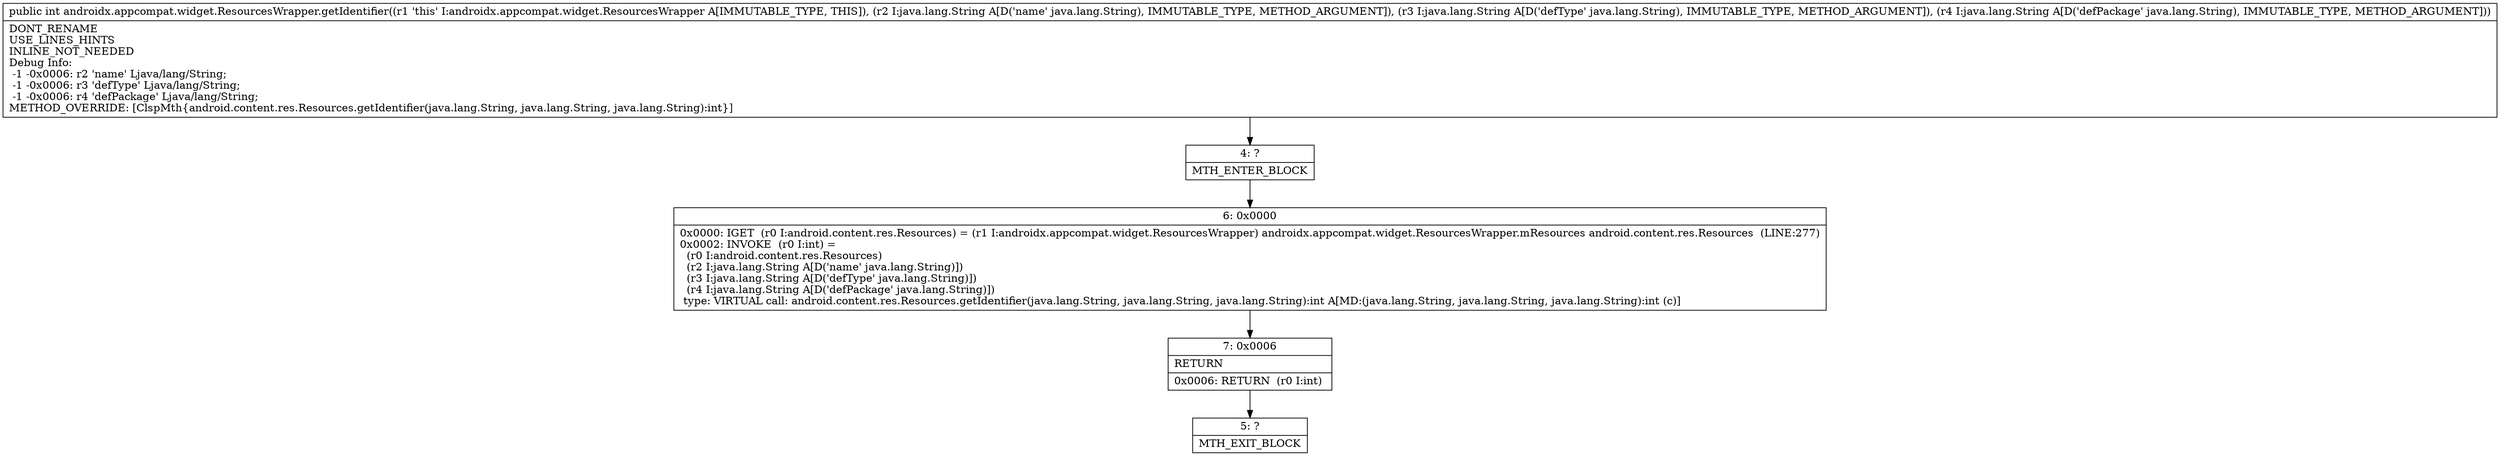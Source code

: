 digraph "CFG forandroidx.appcompat.widget.ResourcesWrapper.getIdentifier(Ljava\/lang\/String;Ljava\/lang\/String;Ljava\/lang\/String;)I" {
Node_4 [shape=record,label="{4\:\ ?|MTH_ENTER_BLOCK\l}"];
Node_6 [shape=record,label="{6\:\ 0x0000|0x0000: IGET  (r0 I:android.content.res.Resources) = (r1 I:androidx.appcompat.widget.ResourcesWrapper) androidx.appcompat.widget.ResourcesWrapper.mResources android.content.res.Resources  (LINE:277)\l0x0002: INVOKE  (r0 I:int) = \l  (r0 I:android.content.res.Resources)\l  (r2 I:java.lang.String A[D('name' java.lang.String)])\l  (r3 I:java.lang.String A[D('defType' java.lang.String)])\l  (r4 I:java.lang.String A[D('defPackage' java.lang.String)])\l type: VIRTUAL call: android.content.res.Resources.getIdentifier(java.lang.String, java.lang.String, java.lang.String):int A[MD:(java.lang.String, java.lang.String, java.lang.String):int (c)]\l}"];
Node_7 [shape=record,label="{7\:\ 0x0006|RETURN\l|0x0006: RETURN  (r0 I:int) \l}"];
Node_5 [shape=record,label="{5\:\ ?|MTH_EXIT_BLOCK\l}"];
MethodNode[shape=record,label="{public int androidx.appcompat.widget.ResourcesWrapper.getIdentifier((r1 'this' I:androidx.appcompat.widget.ResourcesWrapper A[IMMUTABLE_TYPE, THIS]), (r2 I:java.lang.String A[D('name' java.lang.String), IMMUTABLE_TYPE, METHOD_ARGUMENT]), (r3 I:java.lang.String A[D('defType' java.lang.String), IMMUTABLE_TYPE, METHOD_ARGUMENT]), (r4 I:java.lang.String A[D('defPackage' java.lang.String), IMMUTABLE_TYPE, METHOD_ARGUMENT]))  | DONT_RENAME\lUSE_LINES_HINTS\lINLINE_NOT_NEEDED\lDebug Info:\l  \-1 \-0x0006: r2 'name' Ljava\/lang\/String;\l  \-1 \-0x0006: r3 'defType' Ljava\/lang\/String;\l  \-1 \-0x0006: r4 'defPackage' Ljava\/lang\/String;\lMETHOD_OVERRIDE: [ClspMth\{android.content.res.Resources.getIdentifier(java.lang.String, java.lang.String, java.lang.String):int\}]\l}"];
MethodNode -> Node_4;Node_4 -> Node_6;
Node_6 -> Node_7;
Node_7 -> Node_5;
}

